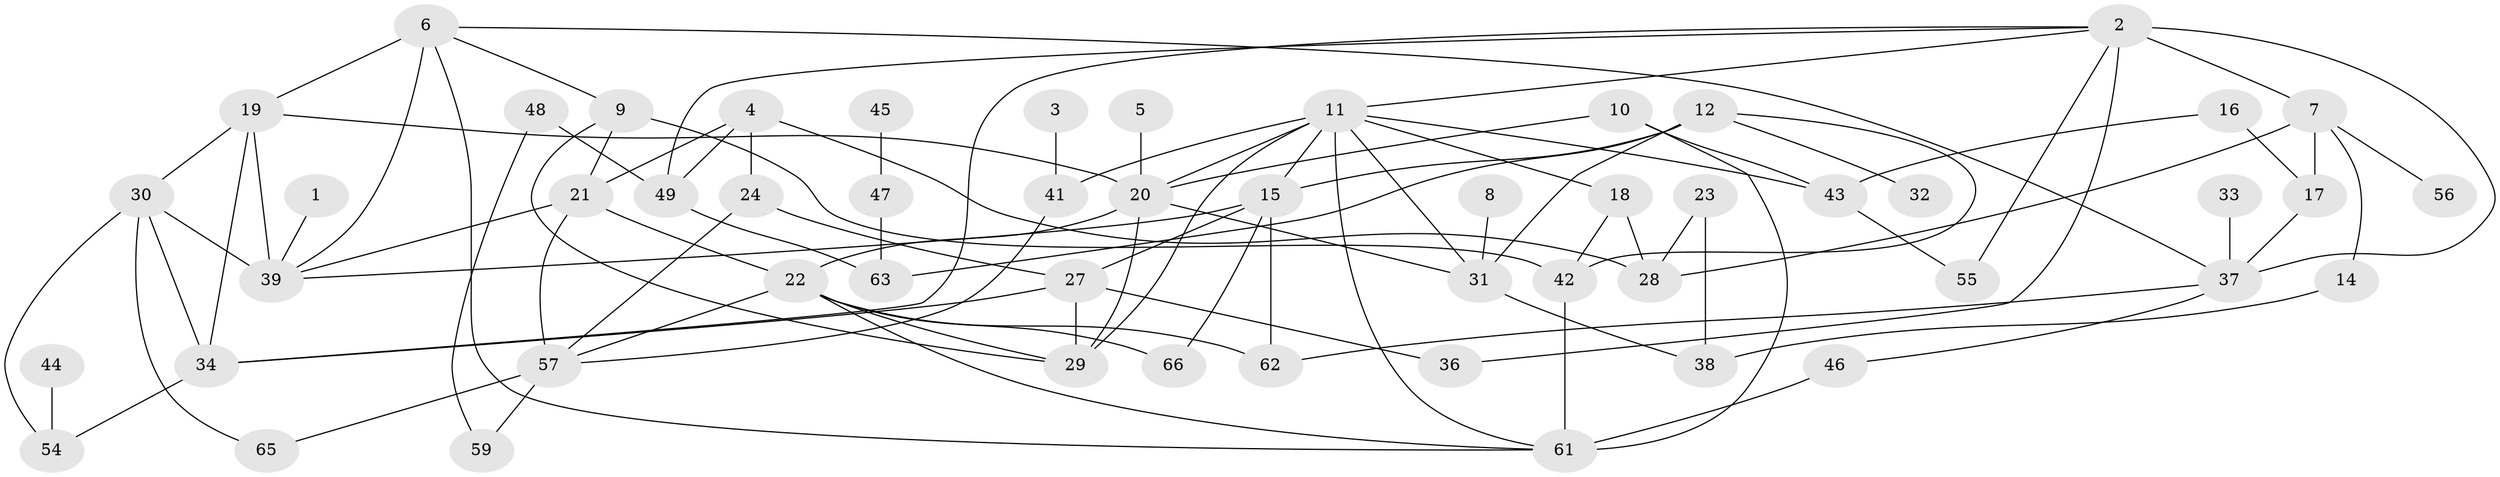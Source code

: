 // original degree distribution, {1: 0.22058823529411764, 2: 0.27205882352941174, 4: 0.13970588235294118, 5: 0.07352941176470588, 0: 0.08823529411764706, 3: 0.13970588235294118, 6: 0.051470588235294115, 8: 0.007352941176470588, 7: 0.007352941176470588}
// Generated by graph-tools (version 1.1) at 2025/33/03/09/25 02:33:25]
// undirected, 54 vertices, 96 edges
graph export_dot {
graph [start="1"]
  node [color=gray90,style=filled];
  1;
  2;
  3;
  4;
  5;
  6;
  7;
  8;
  9;
  10;
  11;
  12;
  14;
  15;
  16;
  17;
  18;
  19;
  20;
  21;
  22;
  23;
  24;
  27;
  28;
  29;
  30;
  31;
  32;
  33;
  34;
  36;
  37;
  38;
  39;
  41;
  42;
  43;
  44;
  45;
  46;
  47;
  48;
  49;
  54;
  55;
  56;
  57;
  59;
  61;
  62;
  63;
  65;
  66;
  1 -- 39 [weight=1.0];
  2 -- 7 [weight=1.0];
  2 -- 11 [weight=1.0];
  2 -- 34 [weight=1.0];
  2 -- 36 [weight=1.0];
  2 -- 37 [weight=1.0];
  2 -- 49 [weight=1.0];
  2 -- 55 [weight=1.0];
  3 -- 41 [weight=1.0];
  4 -- 21 [weight=1.0];
  4 -- 24 [weight=1.0];
  4 -- 28 [weight=1.0];
  4 -- 49 [weight=1.0];
  5 -- 20 [weight=1.0];
  6 -- 9 [weight=1.0];
  6 -- 19 [weight=2.0];
  6 -- 37 [weight=1.0];
  6 -- 39 [weight=1.0];
  6 -- 61 [weight=1.0];
  7 -- 14 [weight=1.0];
  7 -- 17 [weight=1.0];
  7 -- 28 [weight=1.0];
  7 -- 56 [weight=1.0];
  8 -- 31 [weight=1.0];
  9 -- 21 [weight=1.0];
  9 -- 29 [weight=1.0];
  9 -- 42 [weight=1.0];
  10 -- 20 [weight=1.0];
  10 -- 43 [weight=1.0];
  10 -- 61 [weight=1.0];
  11 -- 15 [weight=1.0];
  11 -- 18 [weight=1.0];
  11 -- 20 [weight=2.0];
  11 -- 29 [weight=1.0];
  11 -- 31 [weight=1.0];
  11 -- 41 [weight=1.0];
  11 -- 43 [weight=2.0];
  11 -- 61 [weight=1.0];
  12 -- 15 [weight=1.0];
  12 -- 31 [weight=1.0];
  12 -- 32 [weight=1.0];
  12 -- 42 [weight=1.0];
  12 -- 63 [weight=1.0];
  14 -- 38 [weight=1.0];
  15 -- 27 [weight=2.0];
  15 -- 39 [weight=1.0];
  15 -- 62 [weight=1.0];
  15 -- 66 [weight=1.0];
  16 -- 17 [weight=1.0];
  16 -- 43 [weight=1.0];
  17 -- 37 [weight=1.0];
  18 -- 28 [weight=1.0];
  18 -- 42 [weight=1.0];
  19 -- 20 [weight=1.0];
  19 -- 30 [weight=2.0];
  19 -- 34 [weight=1.0];
  19 -- 39 [weight=4.0];
  20 -- 22 [weight=1.0];
  20 -- 29 [weight=1.0];
  20 -- 31 [weight=1.0];
  21 -- 22 [weight=1.0];
  21 -- 39 [weight=1.0];
  21 -- 57 [weight=1.0];
  22 -- 29 [weight=1.0];
  22 -- 57 [weight=1.0];
  22 -- 61 [weight=1.0];
  22 -- 62 [weight=1.0];
  22 -- 66 [weight=1.0];
  23 -- 28 [weight=1.0];
  23 -- 38 [weight=1.0];
  24 -- 27 [weight=1.0];
  24 -- 57 [weight=1.0];
  27 -- 29 [weight=1.0];
  27 -- 34 [weight=1.0];
  27 -- 36 [weight=1.0];
  30 -- 34 [weight=1.0];
  30 -- 39 [weight=1.0];
  30 -- 54 [weight=1.0];
  30 -- 65 [weight=1.0];
  31 -- 38 [weight=1.0];
  33 -- 37 [weight=1.0];
  34 -- 54 [weight=1.0];
  37 -- 46 [weight=1.0];
  37 -- 62 [weight=1.0];
  41 -- 57 [weight=1.0];
  42 -- 61 [weight=1.0];
  43 -- 55 [weight=1.0];
  44 -- 54 [weight=1.0];
  45 -- 47 [weight=1.0];
  46 -- 61 [weight=2.0];
  47 -- 63 [weight=1.0];
  48 -- 49 [weight=1.0];
  48 -- 59 [weight=1.0];
  49 -- 63 [weight=1.0];
  57 -- 59 [weight=1.0];
  57 -- 65 [weight=1.0];
}
